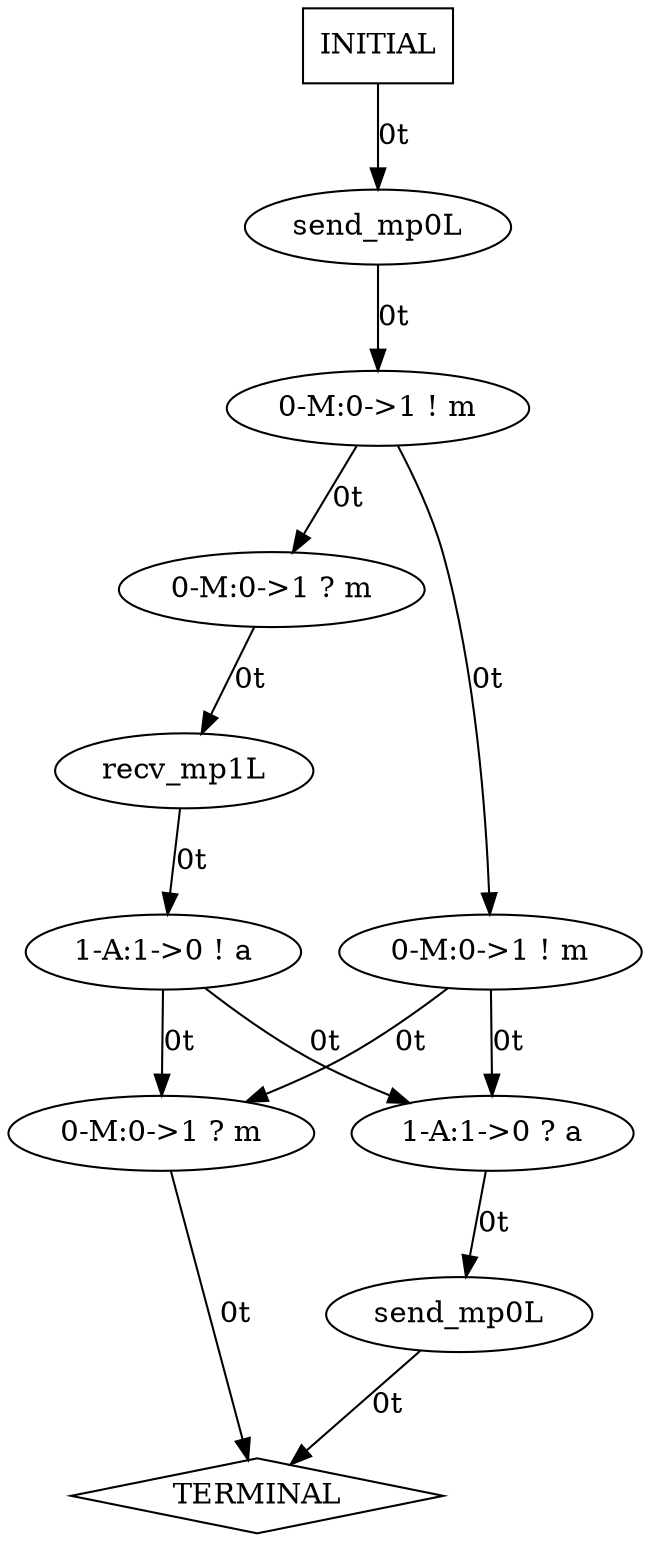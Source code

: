 digraph {
  0 [label="1-A:1->0 ? a"];
  1 [label="1-A:1->0 ! a"];
  2 [label="0-M:0->1 ! m"];
  3 [label="0-M:0->1 ! m"];
  4 [label="0-M:0->1 ? m"];
  5 [label="0-M:0->1 ? m"];
  6 [label="recv_mp1L"];
  7 [label="send_mp0L"];
  8 [label="send_mp0L"];
  9 [label="TERMINAL",shape=diamond];
  10 [label="INITIAL",shape=box];
0->8 [label="0t",];
1->0 [label="0t",];
1->5 [label="0t",];
2->0 [label="0t",];
2->5 [label="0t",];
3->2 [label="0t",];
3->4 [label="0t",];
4->6 [label="0t",];
5->9 [label="0t",];
6->1 [label="0t",];
7->3 [label="0t",];
8->9 [label="0t",];
10->7 [label="0t",];
} // digraph {
